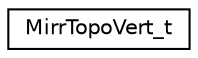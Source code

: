 digraph G
{
  edge [fontname="Helvetica",fontsize="10",labelfontname="Helvetica",labelfontsize="10"];
  node [fontname="Helvetica",fontsize="10",shape=record];
  rankdir=LR;
  Node1 [label="MirrTopoVert_t",height=0.2,width=0.4,color="black", fillcolor="white", style="filled",URL="$d1/dad/structMirrTopoVert__t.html"];
}
